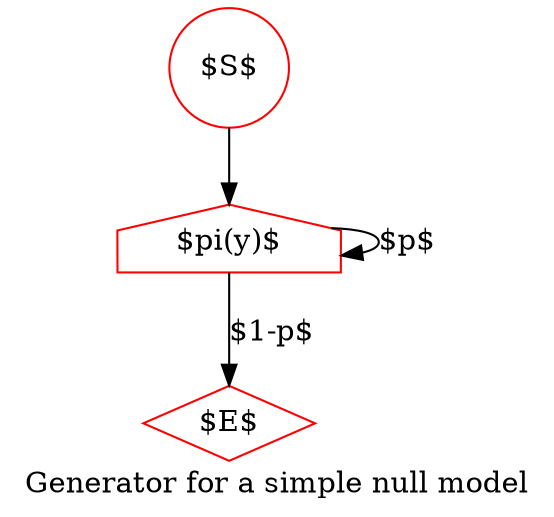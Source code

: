 digraph G {
    S [label="$S$", shape=circle, color=red];
    E [label="$E$", shape=diamond, color=red];

    I [label="$\pi(y)$", shape=house, color=red];

S->I;
I->I [label="$p$"];
I->E [label="$1-p$"];

    label="Generator for a simple null model";
}

